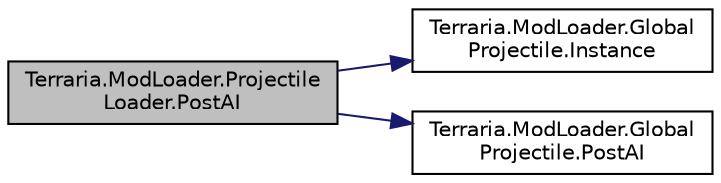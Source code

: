 digraph "Terraria.ModLoader.ProjectileLoader.PostAI"
{
  edge [fontname="Helvetica",fontsize="10",labelfontname="Helvetica",labelfontsize="10"];
  node [fontname="Helvetica",fontsize="10",shape=record];
  rankdir="LR";
  Node122 [label="Terraria.ModLoader.Projectile\lLoader.PostAI",height=0.2,width=0.4,color="black", fillcolor="grey75", style="filled", fontcolor="black"];
  Node122 -> Node123 [color="midnightblue",fontsize="10",style="solid",fontname="Helvetica"];
  Node123 [label="Terraria.ModLoader.Global\lProjectile.Instance",height=0.2,width=0.4,color="black", fillcolor="white", style="filled",URL="$class_terraria_1_1_mod_loader_1_1_global_projectile.html#ac385423894e4a48e74b7a185095d4212"];
  Node122 -> Node124 [color="midnightblue",fontsize="10",style="solid",fontname="Helvetica"];
  Node124 [label="Terraria.ModLoader.Global\lProjectile.PostAI",height=0.2,width=0.4,color="black", fillcolor="white", style="filled",URL="$class_terraria_1_1_mod_loader_1_1_global_projectile.html#a610a8a7456d42c49b38bb89f0b7523a5",tooltip="Allows you to determine how any projectile behaves. This will be called regardless of what PreAI retu..."];
}

